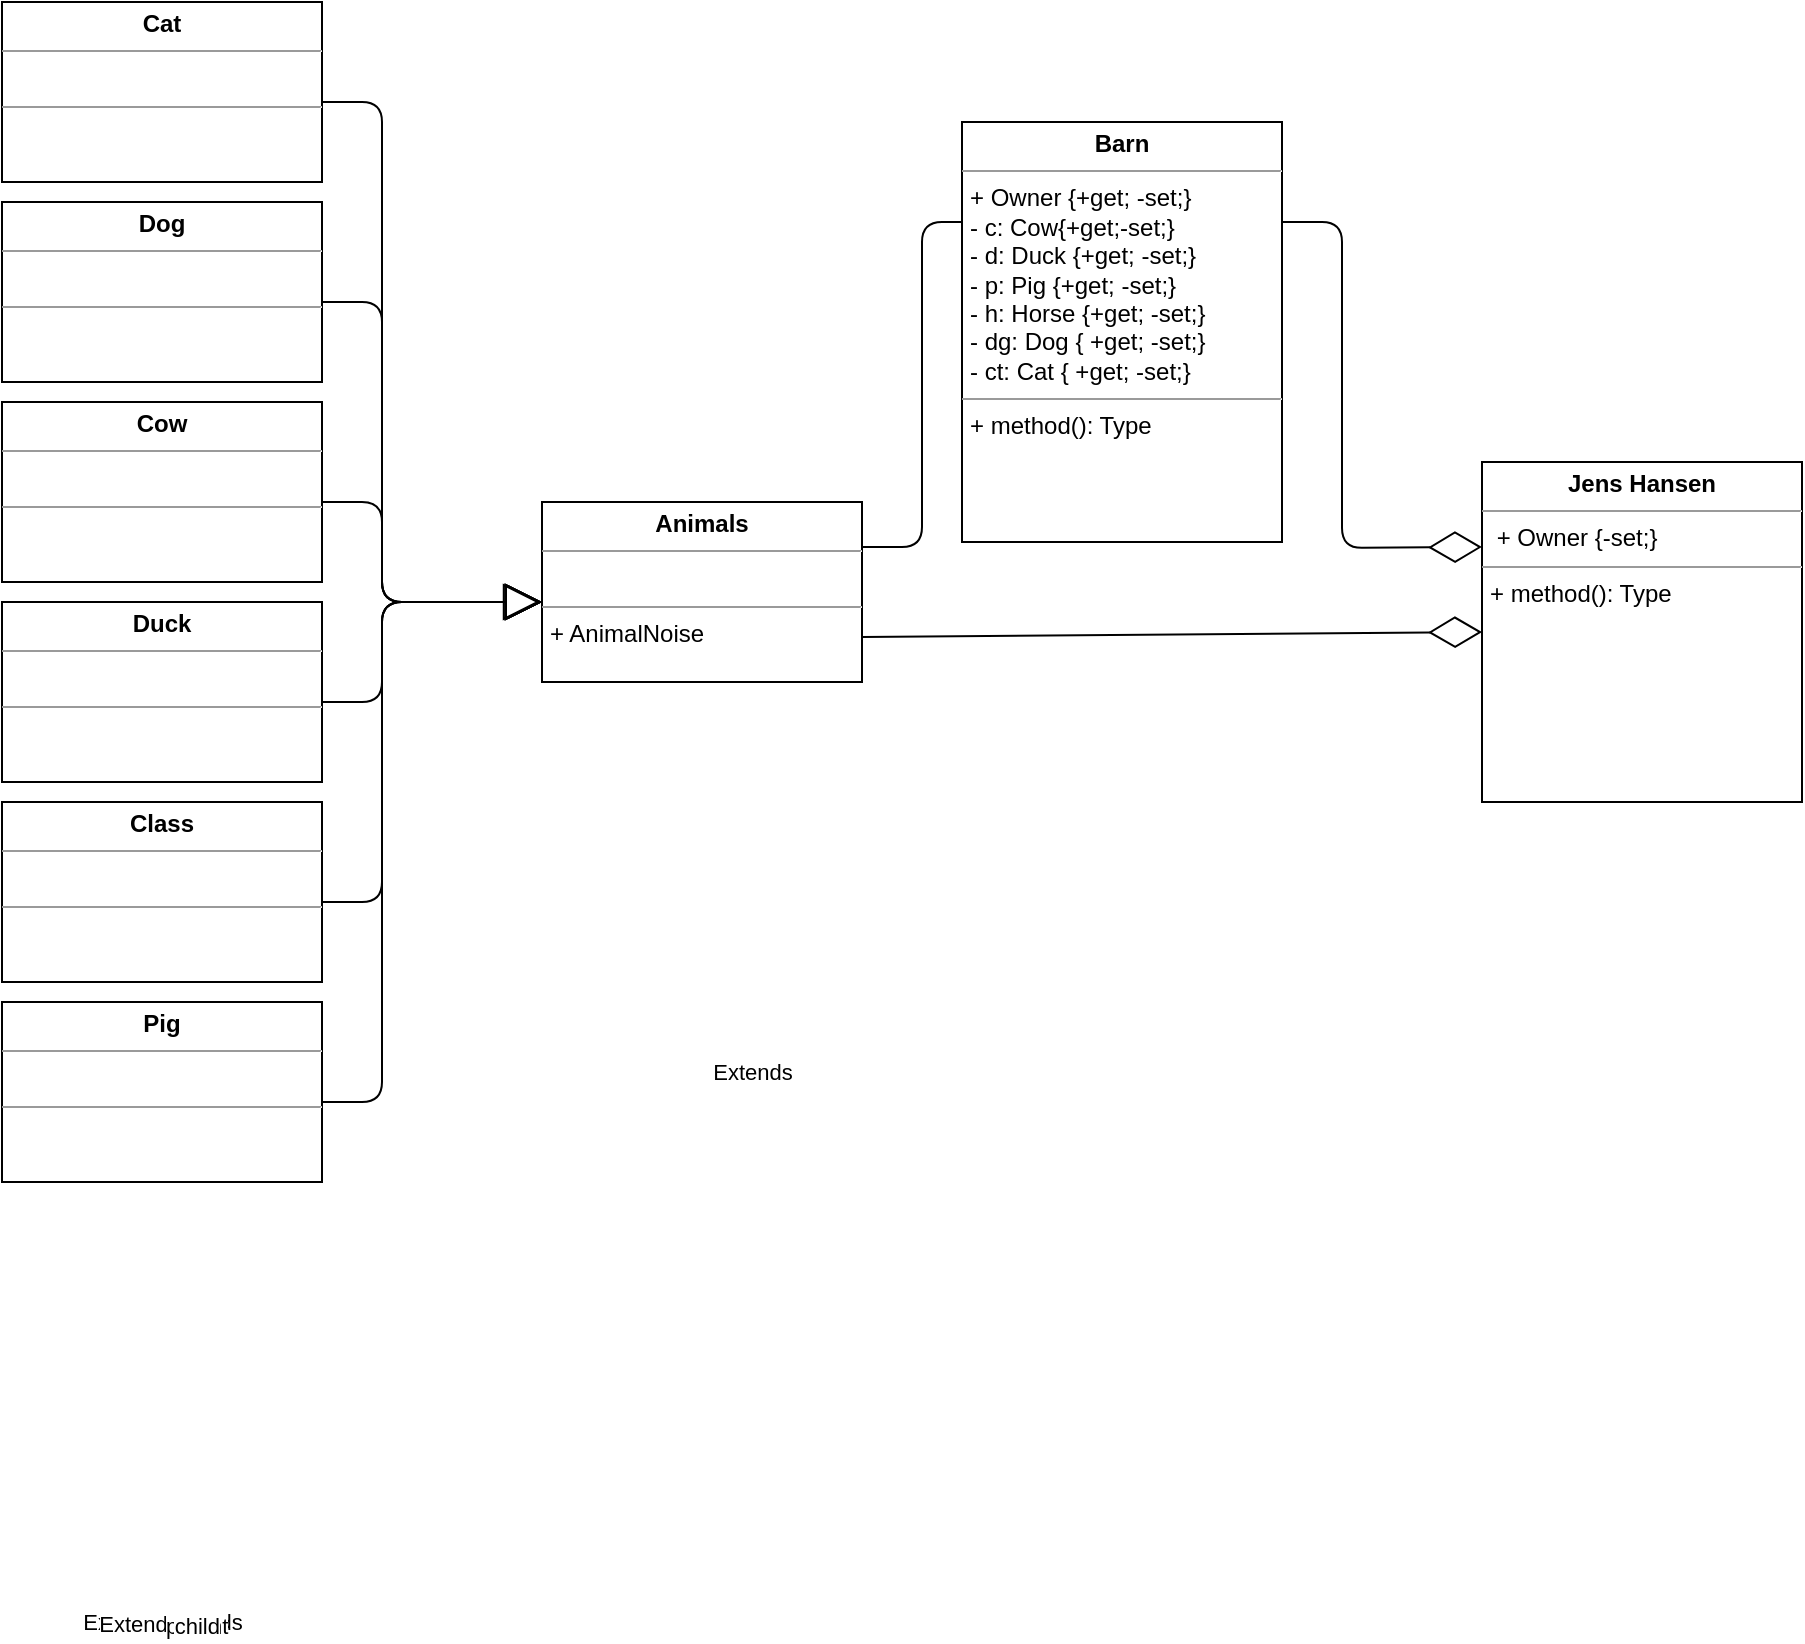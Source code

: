 <mxfile version="13.6.6" type="github">
  <diagram id="C5RBs43oDa-KdzZeNtuy" name="Page-1">
    <mxGraphModel dx="1060" dy="532" grid="1" gridSize="10" guides="1" tooltips="1" connect="1" arrows="1" fold="1" page="1" pageScale="1" pageWidth="827" pageHeight="1169" math="0" shadow="0">
      <root>
        <mxCell id="WIyWlLk6GJQsqaUBKTNV-0" />
        <mxCell id="WIyWlLk6GJQsqaUBKTNV-1" parent="WIyWlLk6GJQsqaUBKTNV-0" />
        <mxCell id="V2sK553PqK7uwS4Ou3rv-7" value="&lt;p style=&quot;margin: 0px ; margin-top: 4px ; text-align: center&quot;&gt;&lt;b&gt;Barn&lt;/b&gt;&lt;/p&gt;&lt;hr size=&quot;1&quot;&gt;&lt;p style=&quot;margin: 0px ; margin-left: 4px&quot;&gt;+ Owner {+get; -set;}&lt;/p&gt;&lt;p style=&quot;margin: 0px ; margin-left: 4px&quot;&gt;- c: Cow{+get;-set;}&lt;/p&gt;&lt;p style=&quot;margin: 0px ; margin-left: 4px&quot;&gt;- d: Duck {+get; -set;}&lt;/p&gt;&lt;p style=&quot;margin: 0px ; margin-left: 4px&quot;&gt;- p: Pig {+get; -set;}&lt;/p&gt;&lt;p style=&quot;margin: 0px ; margin-left: 4px&quot;&gt;- h: Horse {+get; -set;}&lt;/p&gt;&lt;p style=&quot;margin: 0px ; margin-left: 4px&quot;&gt;- dg: Dog { +get; -set;}&lt;/p&gt;&lt;p style=&quot;margin: 0px ; margin-left: 4px&quot;&gt;- ct: Cat { +get; -set;}&lt;/p&gt;&lt;hr size=&quot;1&quot;&gt;&lt;p style=&quot;margin: 0px ; margin-left: 4px&quot;&gt;+ method(): Type&lt;/p&gt;" style="verticalAlign=top;align=left;overflow=fill;fontSize=12;fontFamily=Helvetica;html=1;" vertex="1" parent="WIyWlLk6GJQsqaUBKTNV-1">
          <mxGeometry x="490" y="70" width="160" height="210" as="geometry" />
        </mxCell>
        <mxCell id="V2sK553PqK7uwS4Ou3rv-8" value="&lt;p style=&quot;margin: 0px ; margin-top: 4px ; text-align: center&quot;&gt;&lt;b&gt;Pig&lt;/b&gt;&lt;/p&gt;&lt;hr size=&quot;1&quot;&gt;&lt;p style=&quot;margin: 0px ; margin-left: 4px&quot;&gt;&lt;br&gt;&lt;/p&gt;&lt;hr size=&quot;1&quot;&gt;&lt;p style=&quot;margin: 0px ; margin-left: 4px&quot;&gt;&lt;br&gt;&lt;/p&gt;" style="verticalAlign=top;align=left;overflow=fill;fontSize=12;fontFamily=Helvetica;html=1;" vertex="1" parent="WIyWlLk6GJQsqaUBKTNV-1">
          <mxGeometry x="10" y="510" width="160" height="90" as="geometry" />
        </mxCell>
        <mxCell id="V2sK553PqK7uwS4Ou3rv-9" value="&lt;p style=&quot;margin: 0px ; margin-top: 4px ; text-align: center&quot;&gt;&lt;b&gt;Class&lt;/b&gt;&lt;/p&gt;&lt;hr size=&quot;1&quot;&gt;&lt;p style=&quot;margin: 0px ; margin-left: 4px&quot;&gt;&lt;br&gt;&lt;/p&gt;&lt;hr size=&quot;1&quot;&gt;&lt;p style=&quot;margin: 0px ; margin-left: 4px&quot;&gt;&lt;br&gt;&lt;/p&gt;" style="verticalAlign=top;align=left;overflow=fill;fontSize=12;fontFamily=Helvetica;html=1;" vertex="1" parent="WIyWlLk6GJQsqaUBKTNV-1">
          <mxGeometry x="10" y="410" width="160" height="90" as="geometry" />
        </mxCell>
        <mxCell id="V2sK553PqK7uwS4Ou3rv-10" value="&lt;p style=&quot;margin: 0px ; margin-top: 4px ; text-align: center&quot;&gt;&lt;b&gt;Duck&lt;/b&gt;&lt;/p&gt;&lt;hr size=&quot;1&quot;&gt;&lt;p style=&quot;margin: 0px ; margin-left: 4px&quot;&gt;&lt;br&gt;&lt;/p&gt;&lt;hr size=&quot;1&quot;&gt;&lt;p style=&quot;margin: 0px ; margin-left: 4px&quot;&gt;&lt;br&gt;&lt;/p&gt;" style="verticalAlign=top;align=left;overflow=fill;fontSize=12;fontFamily=Helvetica;html=1;" vertex="1" parent="WIyWlLk6GJQsqaUBKTNV-1">
          <mxGeometry x="10" y="310" width="160" height="90" as="geometry" />
        </mxCell>
        <mxCell id="V2sK553PqK7uwS4Ou3rv-11" value="&lt;p style=&quot;margin: 0px ; margin-top: 4px ; text-align: center&quot;&gt;&lt;b&gt;Cat&lt;/b&gt;&lt;/p&gt;&lt;hr size=&quot;1&quot;&gt;&lt;p style=&quot;margin: 0px ; margin-left: 4px&quot;&gt;&lt;br&gt;&lt;/p&gt;&lt;hr size=&quot;1&quot;&gt;&lt;p style=&quot;margin: 0px ; margin-left: 4px&quot;&gt;&lt;br&gt;&lt;/p&gt;" style="verticalAlign=top;align=left;overflow=fill;fontSize=12;fontFamily=Helvetica;html=1;" vertex="1" parent="WIyWlLk6GJQsqaUBKTNV-1">
          <mxGeometry x="10" y="10" width="160" height="90" as="geometry" />
        </mxCell>
        <mxCell id="V2sK553PqK7uwS4Ou3rv-12" value="&lt;p style=&quot;margin: 0px ; margin-top: 4px ; text-align: center&quot;&gt;&lt;b&gt;Cow&lt;/b&gt;&lt;/p&gt;&lt;hr size=&quot;1&quot;&gt;&lt;p style=&quot;margin: 0px ; margin-left: 4px&quot;&gt;&lt;br&gt;&lt;/p&gt;&lt;hr size=&quot;1&quot;&gt;&lt;p style=&quot;margin: 0px ; margin-left: 4px&quot;&gt;&lt;br&gt;&lt;/p&gt;" style="verticalAlign=top;align=left;overflow=fill;fontSize=12;fontFamily=Helvetica;html=1;" vertex="1" parent="WIyWlLk6GJQsqaUBKTNV-1">
          <mxGeometry x="10" y="210" width="160" height="90" as="geometry" />
        </mxCell>
        <mxCell id="V2sK553PqK7uwS4Ou3rv-13" value="&lt;p style=&quot;margin: 0px ; margin-top: 4px ; text-align: center&quot;&gt;&lt;b&gt;Dog&lt;/b&gt;&lt;/p&gt;&lt;hr size=&quot;1&quot;&gt;&lt;p style=&quot;margin: 0px ; margin-left: 4px&quot;&gt;&lt;br&gt;&lt;/p&gt;&lt;hr size=&quot;1&quot;&gt;&lt;p style=&quot;margin: 0px ; margin-left: 4px&quot;&gt;&lt;br&gt;&lt;/p&gt;" style="verticalAlign=top;align=left;overflow=fill;fontSize=12;fontFamily=Helvetica;html=1;" vertex="1" parent="WIyWlLk6GJQsqaUBKTNV-1">
          <mxGeometry x="10" y="110" width="160" height="90" as="geometry" />
        </mxCell>
        <mxCell id="V2sK553PqK7uwS4Ou3rv-14" value="&lt;p style=&quot;margin: 0px ; margin-top: 4px ; text-align: center&quot;&gt;&lt;b&gt;Jens Hansen&lt;/b&gt;&lt;/p&gt;&lt;hr size=&quot;1&quot;&gt;&lt;p style=&quot;margin: 0px ; margin-left: 4px&quot;&gt;&amp;nbsp;+ Owner {-set;}&lt;/p&gt;&lt;hr size=&quot;1&quot;&gt;&lt;p style=&quot;margin: 0px ; margin-left: 4px&quot;&gt;+ method(): Type&lt;/p&gt;" style="verticalAlign=top;align=left;overflow=fill;fontSize=12;fontFamily=Helvetica;html=1;" vertex="1" parent="WIyWlLk6GJQsqaUBKTNV-1">
          <mxGeometry x="750" y="240" width="160" height="170" as="geometry" />
        </mxCell>
        <mxCell id="V2sK553PqK7uwS4Ou3rv-15" value="&lt;p style=&quot;margin: 0px ; margin-top: 4px ; text-align: center&quot;&gt;&lt;b&gt;Animals&lt;/b&gt;&lt;/p&gt;&lt;hr size=&quot;1&quot;&gt;&lt;p style=&quot;margin: 0px ; margin-left: 4px&quot;&gt;&lt;br&gt;&lt;/p&gt;&lt;hr size=&quot;1&quot;&gt;&lt;p style=&quot;margin: 0px ; margin-left: 4px&quot;&gt;+ AnimalNoise&lt;/p&gt;" style="verticalAlign=top;align=left;overflow=fill;fontSize=12;fontFamily=Helvetica;html=1;" vertex="1" parent="WIyWlLk6GJQsqaUBKTNV-1">
          <mxGeometry x="280" y="260" width="160" height="90" as="geometry" />
        </mxCell>
        <mxCell id="V2sK553PqK7uwS4Ou3rv-25" value="Extends" style="endArrow=block;endSize=16;endFill=0;html=1;" edge="1" parent="WIyWlLk6GJQsqaUBKTNV-1">
          <mxGeometry x="-0.835" y="275" width="160" relative="1" as="geometry">
            <mxPoint x="170" y="560" as="sourcePoint" />
            <mxPoint x="279" y="310" as="targetPoint" />
            <Array as="points">
              <mxPoint x="200" y="560" />
              <mxPoint x="200" y="310" />
            </Array>
            <mxPoint x="185" y="260" as="offset" />
          </mxGeometry>
        </mxCell>
        <mxCell id="V2sK553PqK7uwS4Ou3rv-26" value="Extends" style="endArrow=block;endSize=16;endFill=0;html=1;" edge="1" parent="WIyWlLk6GJQsqaUBKTNV-1">
          <mxGeometry x="-0.769" y="371" width="160" relative="1" as="geometry">
            <mxPoint x="170" y="460" as="sourcePoint" />
            <mxPoint x="280" y="310" as="targetPoint" />
            <Array as="points">
              <mxPoint x="200" y="460" />
              <mxPoint x="200" y="310" />
            </Array>
            <mxPoint x="281" y="360" as="offset" />
          </mxGeometry>
        </mxCell>
        <mxCell id="V2sK553PqK7uwS4Ou3rv-27" value="Extends" style="endArrow=block;endSize=16;endFill=0;html=1;" edge="1" parent="WIyWlLk6GJQsqaUBKTNV-1">
          <mxGeometry x="-0.625" y="478" width="160" relative="1" as="geometry">
            <mxPoint x="170" y="360" as="sourcePoint" />
            <mxPoint x="280" y="310" as="targetPoint" />
            <Array as="points">
              <mxPoint x="200" y="360" />
              <mxPoint x="200" y="310" />
            </Array>
            <mxPoint x="348" y="460" as="offset" />
          </mxGeometry>
        </mxCell>
        <mxCell id="V2sK553PqK7uwS4Ou3rv-28" value="Extends" style="endArrow=block;endSize=16;endFill=0;html=1;" edge="1" parent="WIyWlLk6GJQsqaUBKTNV-1">
          <mxGeometry x="-0.0" y="-518" width="160" relative="1" as="geometry">
            <mxPoint x="170" y="260" as="sourcePoint" />
            <mxPoint x="280" y="310" as="targetPoint" />
            <Array as="points">
              <mxPoint x="200" y="260" />
              <mxPoint x="200" y="310" />
            </Array>
            <mxPoint x="-106" y="-8" as="offset" />
          </mxGeometry>
        </mxCell>
        <mxCell id="V2sK553PqK7uwS4Ou3rv-29" value="Extends" style="endArrow=block;endSize=16;endFill=0;html=1;" edge="1" parent="WIyWlLk6GJQsqaUBKTNV-1">
          <mxGeometry x="0.384" y="-518" width="160" relative="1" as="geometry">
            <mxPoint x="170" y="160" as="sourcePoint" />
            <mxPoint x="280" y="310" as="targetPoint" />
            <Array as="points">
              <mxPoint x="200" y="160" />
              <mxPoint x="200" y="310" />
            </Array>
            <mxPoint x="-122" y="-7" as="offset" />
          </mxGeometry>
        </mxCell>
        <mxCell id="V2sK553PqK7uwS4Ou3rv-30" value="Extends" style="endArrow=block;endSize=16;endFill=0;html=1;" edge="1" parent="WIyWlLk6GJQsqaUBKTNV-1">
          <mxGeometry x="0.555" y="-518" width="160" relative="1" as="geometry">
            <mxPoint x="170" y="60" as="sourcePoint" />
            <mxPoint x="280" y="310" as="targetPoint" />
            <Array as="points">
              <mxPoint x="200" y="60" />
              <mxPoint x="200" y="310" />
            </Array>
            <mxPoint x="-122" y="-7" as="offset" />
          </mxGeometry>
        </mxCell>
        <mxCell id="V2sK553PqK7uwS4Ou3rv-34" value="" style="endArrow=none;html=1;edgeStyle=orthogonalEdgeStyle;exitX=1;exitY=0.25;exitDx=0;exitDy=0;" edge="1" parent="WIyWlLk6GJQsqaUBKTNV-1" source="V2sK553PqK7uwS4Ou3rv-15">
          <mxGeometry relative="1" as="geometry">
            <mxPoint x="310" y="120" as="sourcePoint" />
            <mxPoint x="490" y="120" as="targetPoint" />
            <Array as="points">
              <mxPoint x="470" y="283" />
              <mxPoint x="470" y="120" />
            </Array>
          </mxGeometry>
        </mxCell>
        <mxCell id="V2sK553PqK7uwS4Ou3rv-35" value="parent" style="edgeLabel;resizable=0;html=1;align=left;verticalAlign=bottom;" connectable="0" vertex="1" parent="V2sK553PqK7uwS4Ou3rv-34">
          <mxGeometry x="-1" relative="1" as="geometry">
            <mxPoint x="-350" y="547.5" as="offset" />
          </mxGeometry>
        </mxCell>
        <mxCell id="V2sK553PqK7uwS4Ou3rv-36" value="child" style="edgeLabel;resizable=0;html=1;align=right;verticalAlign=bottom;" connectable="0" vertex="1" parent="V2sK553PqK7uwS4Ou3rv-34">
          <mxGeometry x="1" relative="1" as="geometry">
            <mxPoint x="-370.5" y="710" as="offset" />
          </mxGeometry>
        </mxCell>
        <mxCell id="V2sK553PqK7uwS4Ou3rv-38" value="" style="endArrow=diamondThin;endFill=0;endSize=24;html=1;entryX=0;entryY=0.5;entryDx=0;entryDy=0;exitX=1;exitY=0.75;exitDx=0;exitDy=0;" edge="1" parent="WIyWlLk6GJQsqaUBKTNV-1" source="V2sK553PqK7uwS4Ou3rv-15" target="V2sK553PqK7uwS4Ou3rv-14">
          <mxGeometry width="160" relative="1" as="geometry">
            <mxPoint x="370" y="280" as="sourcePoint" />
            <mxPoint x="530" y="280" as="targetPoint" />
          </mxGeometry>
        </mxCell>
        <mxCell id="V2sK553PqK7uwS4Ou3rv-39" value="" style="endArrow=diamondThin;endFill=0;endSize=24;html=1;entryX=0;entryY=0.25;entryDx=0;entryDy=0;" edge="1" parent="WIyWlLk6GJQsqaUBKTNV-1" target="V2sK553PqK7uwS4Ou3rv-14">
          <mxGeometry width="160" relative="1" as="geometry">
            <mxPoint x="650" y="120" as="sourcePoint" />
            <mxPoint x="810" y="120" as="targetPoint" />
            <Array as="points">
              <mxPoint x="680" y="120" />
              <mxPoint x="680" y="283" />
            </Array>
          </mxGeometry>
        </mxCell>
      </root>
    </mxGraphModel>
  </diagram>
</mxfile>
